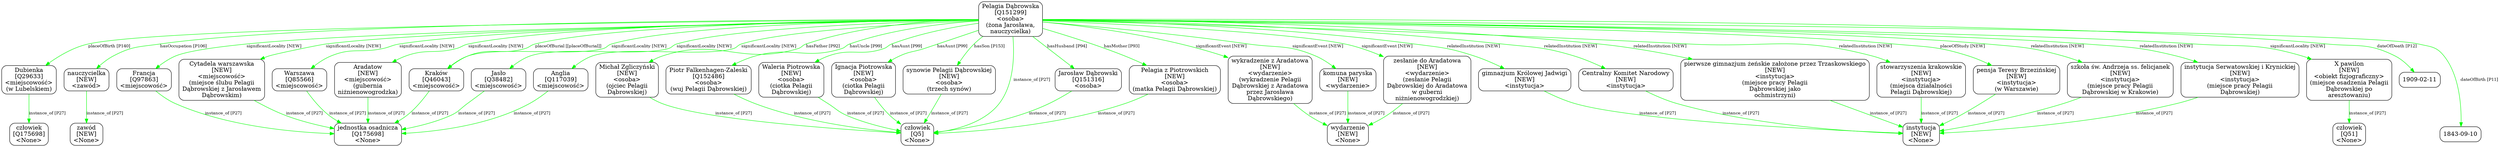 digraph {
	node [shape=box,
		style=rounded
	];
	edge [fontsize=10];
	"Pelagia Dąbrowska
[Q151299]
<osoba>
(żona Jarosława,
nauczycielka)"	[color=black,
		label="Pelagia Dąbrowska
[Q151299]
<osoba>
(żona Jarosława,
nauczycielka)"];
	"Jarosław Dąbrowski
[Q151316]
<osoba>"	[color=black,
		label="Jarosław Dąbrowski
[Q151316]
<osoba>"];
	"Pelagia Dąbrowska
[Q151299]
<osoba>
(żona Jarosława,
nauczycielka)" -> "Jarosław Dąbrowski
[Q151316]
<osoba>"	[color=green,
		label="hasHusband [P94]"];
	"Dubienka
[Q29633]
<miejscowość>
(w Lubelskiem)"	[color=black,
		label="Dubienka
[Q29633]
<miejscowość>
(w Lubelskiem)"];
	"Pelagia Dąbrowska
[Q151299]
<osoba>
(żona Jarosława,
nauczycielka)" -> "Dubienka
[Q29633]
<miejscowość>
(w Lubelskiem)"	[color=green,
		label="placeOfBirth [P140]"];
	"nauczycielka
[NEW]
<zawód>"	[color=black,
		label="nauczycielka
[NEW]
<zawód>"];
	"Pelagia Dąbrowska
[Q151299]
<osoba>
(żona Jarosława,
nauczycielka)" -> "nauczycielka
[NEW]
<zawód>"	[color=green,
		label="hasOccupation [P106]"];
	"pensja Teresy Brzezińskiej
[NEW]
<instytucja>
(w Warszawie)"	[color=black,
		label="pensja Teresy Brzezińskiej
[NEW]
<instytucja>
(w Warszawie)"];
	"Pelagia Dąbrowska
[Q151299]
<osoba>
(żona Jarosława,
nauczycielka)" -> "pensja Teresy Brzezińskiej
[NEW]
<instytucja>
(w Warszawie)"	[color=green,
		label="placeOfStudy [NEW]"];
	"synowie Pelagii Dąbrowskiej
[NEW]
<osoba>
(trzech synów)"	[color=black,
		label="synowie Pelagii Dąbrowskiej
[NEW]
<osoba>
(trzech synów)"];
	"Pelagia Dąbrowska
[Q151299]
<osoba>
(żona Jarosława,
nauczycielka)" -> "synowie Pelagii Dąbrowskiej
[NEW]
<osoba>
(trzech synów)"	[color=green,
		label="hasSon [P153]"];
	"gimnazjum Królowej Jadwigi
[NEW]
<instytucja>"	[color=black,
		label="gimnazjum Królowej Jadwigi
[NEW]
<instytucja>"];
	"Pelagia Dąbrowska
[Q151299]
<osoba>
(żona Jarosława,
nauczycielka)" -> "gimnazjum Królowej Jadwigi
[NEW]
<instytucja>"	[color=green,
		label="relatedInstitution [NEW]"];
	"komuna paryska
[NEW]
<wydarzenie>"	[color=black,
		label="komuna paryska
[NEW]
<wydarzenie>"];
	"Pelagia Dąbrowska
[Q151299]
<osoba>
(żona Jarosława,
nauczycielka)" -> "komuna paryska
[NEW]
<wydarzenie>"	[color=green,
		label="significantEvent [NEW]"];
	"Centralny Komitet Narodowy
[NEW]
<instytucja>"	[color=black,
		label="Centralny Komitet Narodowy
[NEW]
<instytucja>"];
	"Pelagia Dąbrowska
[Q151299]
<osoba>
(żona Jarosława,
nauczycielka)" -> "Centralny Komitet Narodowy
[NEW]
<instytucja>"	[color=green,
		label="relatedInstitution [NEW]"];
	"Kraków
[Q46043]
<miejscowość>"	[color=black,
		label="Kraków
[Q46043]
<miejscowość>"];
	"Pelagia Dąbrowska
[Q151299]
<osoba>
(żona Jarosława,
nauczycielka)" -> "Kraków
[Q46043]
<miejscowość>"	[color=green,
		label="significantLocality [NEW]"];
	"Pelagia Dąbrowska
[Q151299]
<osoba>
(żona Jarosława,
nauczycielka)" -> "Kraków
[Q46043]
<miejscowość>"	[color=green,
		label="placeOfBurial [[placeOfBurial]]"];
	"Jasło
[Q38482]
<miejscowość>"	[color=black,
		label="Jasło
[Q38482]
<miejscowość>"];
	"Pelagia Dąbrowska
[Q151299]
<osoba>
(żona Jarosława,
nauczycielka)" -> "Jasło
[Q38482]
<miejscowość>"	[color=green,
		label="significantLocality [NEW]"];
	"Anglia
[Q117039]
<miejscowość>"	[color=black,
		label="Anglia
[Q117039]
<miejscowość>"];
	"Pelagia Dąbrowska
[Q151299]
<osoba>
(żona Jarosława,
nauczycielka)" -> "Anglia
[Q117039]
<miejscowość>"	[color=green,
		label="significantLocality [NEW]"];
	"Francja
[Q97863]
<miejscowość>"	[color=black,
		label="Francja
[Q97863]
<miejscowość>"];
	"Pelagia Dąbrowska
[Q151299]
<osoba>
(żona Jarosława,
nauczycielka)" -> "Francja
[Q97863]
<miejscowość>"	[color=green,
		label="significantLocality [NEW]"];
	"Warszawa
[Q85566]
<miejscowość>"	[color=black,
		label="Warszawa
[Q85566]
<miejscowość>"];
	"Pelagia Dąbrowska
[Q151299]
<osoba>
(żona Jarosława,
nauczycielka)" -> "Warszawa
[Q85566]
<miejscowość>"	[color=green,
		label="significantLocality [NEW]"];
	"Aradatow
[NEW]
<miejscowość>
(gubernia
niżnienowogrodzka)"	[color=black,
		label="Aradatow
[NEW]
<miejscowość>
(gubernia
niżnienowogrodzka)"];
	"Pelagia Dąbrowska
[Q151299]
<osoba>
(żona Jarosława,
nauczycielka)" -> "Aradatow
[NEW]
<miejscowość>
(gubernia
niżnienowogrodzka)"	[color=green,
		label="significantLocality [NEW]"];
	"Pelagia z Piotrowskich
[NEW]
<osoba>
(matka Pelagii Dąbrowskiej)"	[color=black,
		label="Pelagia z Piotrowskich
[NEW]
<osoba>
(matka Pelagii Dąbrowskiej)"];
	"Pelagia Dąbrowska
[Q151299]
<osoba>
(żona Jarosława,
nauczycielka)" -> "Pelagia z Piotrowskich
[NEW]
<osoba>
(matka Pelagii Dąbrowskiej)"	[color=green,
		label="hasMother [P93]"];
	"Michał Zgliczyński
[NEW]
<osoba>
(ojciec Pelagii
Dąbrowskiej)"	[color=black,
		label="Michał Zgliczyński
[NEW]
<osoba>
(ojciec Pelagii
Dąbrowskiej)"];
	"Pelagia Dąbrowska
[Q151299]
<osoba>
(żona Jarosława,
nauczycielka)" -> "Michał Zgliczyński
[NEW]
<osoba>
(ojciec Pelagii
Dąbrowskiej)"	[color=green,
		label="hasFather [P92]"];
	"Waleria Piotrowska
[NEW]
<osoba>
(ciotka Pelagii
Dąbrowskiej)"	[color=black,
		label="Waleria Piotrowska
[NEW]
<osoba>
(ciotka Pelagii
Dąbrowskiej)"];
	"Pelagia Dąbrowska
[Q151299]
<osoba>
(żona Jarosława,
nauczycielka)" -> "Waleria Piotrowska
[NEW]
<osoba>
(ciotka Pelagii
Dąbrowskiej)"	[color=green,
		label="hasAunt [P99]"];
	"Ignacja Piotrowska
[NEW]
<osoba>
(ciotka Pelagii
Dąbrowskiej)"	[color=black,
		label="Ignacja Piotrowska
[NEW]
<osoba>
(ciotka Pelagii
Dąbrowskiej)"];
	"Pelagia Dąbrowska
[Q151299]
<osoba>
(żona Jarosława,
nauczycielka)" -> "Ignacja Piotrowska
[NEW]
<osoba>
(ciotka Pelagii
Dąbrowskiej)"	[color=green,
		label="hasAunt [P99]"];
	"Cytadela warszawska
[NEW]
<miejscowość>
(miejsce ślubu Pelagii
Dąbrowskiej z Jarosławem
Dąbrowskim)"	[color=black,
		label="Cytadela warszawska
[NEW]
<miejscowość>
(miejsce ślubu Pelagii
Dąbrowskiej z Jarosławem
Dąbrowskim)"];
	"Pelagia Dąbrowska
[Q151299]
<osoba>
(żona Jarosława,
nauczycielka)" -> "Cytadela warszawska
[NEW]
<miejscowość>
(miejsce ślubu Pelagii
Dąbrowskiej z Jarosławem
Dąbrowskim)"	[color=green,
		label="significantLocality [NEW]"];
	"zesłanie do Aradatowa
[NEW]
<wydarzenie>
(zesłanie Pelagii
Dąbrowskiej do Aradatowa
w guberni
niżnienowogrodzkiej)"	[color=black,
		label="zesłanie do Aradatowa
[NEW]
<wydarzenie>
(zesłanie Pelagii
Dąbrowskiej do Aradatowa
w guberni
niżnienowogrodzkiej)"];
	"Pelagia Dąbrowska
[Q151299]
<osoba>
(żona Jarosława,
nauczycielka)" -> "zesłanie do Aradatowa
[NEW]
<wydarzenie>
(zesłanie Pelagii
Dąbrowskiej do Aradatowa
w guberni
niżnienowogrodzkiej)"	[color=green,
		label="significantEvent [NEW]"];
	"wykradzenie z Aradatowa
[NEW]
<wydarzenie>
(wykradzenie Pelagii
Dąbrowskiej z Aradatowa
przez Jarosława
Dąbrowskiego)"	[color=black,
		label="wykradzenie z Aradatowa
[NEW]
<wydarzenie>
(wykradzenie Pelagii
Dąbrowskiej z Aradatowa
przez Jarosława
Dąbrowskiego)"];
	"Pelagia Dąbrowska
[Q151299]
<osoba>
(żona Jarosława,
nauczycielka)" -> "wykradzenie z Aradatowa
[NEW]
<wydarzenie>
(wykradzenie Pelagii
Dąbrowskiej z Aradatowa
przez Jarosława
Dąbrowskiego)"	[color=green,
		label="significantEvent [NEW]"];
	"pierwsze gimnazjum żeńskie założone przez Trzaskowskiego
[NEW]
<instytucja>
(miejsce pracy Pelagii
Dąbrowskiej jako
ochmistrzyni)"	[color=black,
		label="pierwsze gimnazjum żeńskie założone przez Trzaskowskiego
[NEW]
<instytucja>
(miejsce pracy Pelagii
Dąbrowskiej jako
ochmistrzyni)"];
	"Pelagia Dąbrowska
[Q151299]
<osoba>
(żona Jarosława,
nauczycielka)" -> "pierwsze gimnazjum żeńskie założone przez Trzaskowskiego
[NEW]
<instytucja>
(miejsce pracy Pelagii
Dąbrowskiej jako
ochmistrzyni)"	[color=green,
		label="relatedInstitution [NEW]"];
	"stowarzyszenia krakowskie
[NEW]
<instytucja>
(miejsca działalności
Pelagii Dąbrowskiej)"	[color=black,
		label="stowarzyszenia krakowskie
[NEW]
<instytucja>
(miejsca działalności
Pelagii Dąbrowskiej)"];
	"Pelagia Dąbrowska
[Q151299]
<osoba>
(żona Jarosława,
nauczycielka)" -> "stowarzyszenia krakowskie
[NEW]
<instytucja>
(miejsca działalności
Pelagii Dąbrowskiej)"	[color=green,
		label="relatedInstitution [NEW]"];
	"Piotr Falkenhagen-Zaleski
[Q152486]
<osoba>
(wuj Pelagii Dąbrowskiej)"	[color=black,
		label="Piotr Falkenhagen-Zaleski
[Q152486]
<osoba>
(wuj Pelagii Dąbrowskiej)"];
	"Pelagia Dąbrowska
[Q151299]
<osoba>
(żona Jarosława,
nauczycielka)" -> "Piotr Falkenhagen-Zaleski
[Q152486]
<osoba>
(wuj Pelagii Dąbrowskiej)"	[color=green,
		label="hasUncle [P99]"];
	"X pawilon
[NEW]
<obiekt fizjograficzny>
(miejsce osadzenia Pelagii
Dąbrowskiej po
aresztowaniu)"	[color=black,
		label="X pawilon
[NEW]
<obiekt fizjograficzny>
(miejsce osadzenia Pelagii
Dąbrowskiej po
aresztowaniu)"];
	"Pelagia Dąbrowska
[Q151299]
<osoba>
(żona Jarosława,
nauczycielka)" -> "X pawilon
[NEW]
<obiekt fizjograficzny>
(miejsce osadzenia Pelagii
Dąbrowskiej po
aresztowaniu)"	[color=green,
		label="significantLocality [NEW]"];
	"szkoła św. Andrzeja ss. felicjanek
[NEW]
<instytucja>
(miejsce pracy Pelagii
Dąbrowskiej w Krakowie)"	[color=black,
		label="szkoła św. Andrzeja ss. felicjanek
[NEW]
<instytucja>
(miejsce pracy Pelagii
Dąbrowskiej w Krakowie)"];
	"Pelagia Dąbrowska
[Q151299]
<osoba>
(żona Jarosława,
nauczycielka)" -> "szkoła św. Andrzeja ss. felicjanek
[NEW]
<instytucja>
(miejsce pracy Pelagii
Dąbrowskiej w Krakowie)"	[color=green,
		label="relatedInstitution [NEW]"];
	"instytucja Serwatowskiej i Krynickiej
[NEW]
<instytucja>
(miejsce pracy Pelagii
Dąbrowskiej)"	[color=black,
		label="instytucja Serwatowskiej i Krynickiej
[NEW]
<instytucja>
(miejsce pracy Pelagii
Dąbrowskiej)"];
	"Pelagia Dąbrowska
[Q151299]
<osoba>
(żona Jarosława,
nauczycielka)" -> "instytucja Serwatowskiej i Krynickiej
[NEW]
<instytucja>
(miejsce pracy Pelagii
Dąbrowskiej)"	[color=green,
		label="relatedInstitution [NEW]"];
	"Pelagia Dąbrowska
[Q151299]
<osoba>
(żona Jarosława,
nauczycielka)" -> "człowiek
[Q5]
<None>"	[color=green,
		label="instance_of [P27]"];
	"Pelagia Dąbrowska
[Q151299]
<osoba>
(żona Jarosława,
nauczycielka)" -> "1909-02-11"	[color=green,
		label="dateOfDeath [P12]",
		minlen=1];
	"Pelagia Dąbrowska
[Q151299]
<osoba>
(żona Jarosława,
nauczycielka)" -> "1843-09-10"	[color=green,
		label="dateOfBirth [P11]",
		minlen=2];
	"Jarosław Dąbrowski
[Q151316]
<osoba>" -> "człowiek
[Q5]
<None>"	[color=green,
		label="instance_of [P27]"];
	"Dubienka
[Q29633]
<miejscowość>
(w Lubelskiem)" -> "człowiek
[Q175698]
<None>"	[color=green,
		label="instance_of [P27]",
		minlen=1];
	"nauczycielka
[NEW]
<zawód>" -> "zawód
[NEW]
<None>"	[color=green,
		label="instance_of [P27]",
		minlen=1];
	"pensja Teresy Brzezińskiej
[NEW]
<instytucja>
(w Warszawie)" -> "instytucja
[NEW]
<None>"	[color=green,
		label="instance_of [P27]"];
	"synowie Pelagii Dąbrowskiej
[NEW]
<osoba>
(trzech synów)" -> "człowiek
[Q5]
<None>"	[color=green,
		label="instance_of [P27]"];
	"gimnazjum Królowej Jadwigi
[NEW]
<instytucja>" -> "instytucja
[NEW]
<None>"	[color=green,
		label="instance_of [P27]"];
	"komuna paryska
[NEW]
<wydarzenie>" -> "wydarzenie
[NEW]
<None>"	[color=green,
		label="instance_of [P27]"];
	"Centralny Komitet Narodowy
[NEW]
<instytucja>" -> "instytucja
[NEW]
<None>"	[color=green,
		label="instance_of [P27]"];
	"Kraków
[Q46043]
<miejscowość>" -> "jednostka osadnicza
[Q175698]
<None>"	[color=green,
		label="instance_of [P27]"];
	"Jasło
[Q38482]
<miejscowość>" -> "jednostka osadnicza
[Q175698]
<None>"	[color=green,
		label="instance_of [P27]"];
	"Anglia
[Q117039]
<miejscowość>" -> "jednostka osadnicza
[Q175698]
<None>"	[color=green,
		label="instance_of [P27]"];
	"Francja
[Q97863]
<miejscowość>" -> "jednostka osadnicza
[Q175698]
<None>"	[color=green,
		label="instance_of [P27]"];
	"Warszawa
[Q85566]
<miejscowość>" -> "jednostka osadnicza
[Q175698]
<None>"	[color=green,
		label="instance_of [P27]"];
	"Aradatow
[NEW]
<miejscowość>
(gubernia
niżnienowogrodzka)" -> "jednostka osadnicza
[Q175698]
<None>"	[color=green,
		label="instance_of [P27]"];
	"Pelagia z Piotrowskich
[NEW]
<osoba>
(matka Pelagii Dąbrowskiej)" -> "człowiek
[Q5]
<None>"	[color=green,
		label="instance_of [P27]"];
	"Michał Zgliczyński
[NEW]
<osoba>
(ojciec Pelagii
Dąbrowskiej)" -> "człowiek
[Q5]
<None>"	[color=green,
		label="instance_of [P27]"];
	"Waleria Piotrowska
[NEW]
<osoba>
(ciotka Pelagii
Dąbrowskiej)" -> "człowiek
[Q5]
<None>"	[color=green,
		label="instance_of [P27]"];
	"Ignacja Piotrowska
[NEW]
<osoba>
(ciotka Pelagii
Dąbrowskiej)" -> "człowiek
[Q5]
<None>"	[color=green,
		label="instance_of [P27]"];
	"Cytadela warszawska
[NEW]
<miejscowość>
(miejsce ślubu Pelagii
Dąbrowskiej z Jarosławem
Dąbrowskim)" -> "jednostka osadnicza
[Q175698]
<None>"	[color=green,
		label="instance_of [P27]"];
	"zesłanie do Aradatowa
[NEW]
<wydarzenie>
(zesłanie Pelagii
Dąbrowskiej do Aradatowa
w guberni
niżnienowogrodzkiej)" -> "wydarzenie
[NEW]
<None>"	[color=green,
		label="instance_of [P27]"];
	"wykradzenie z Aradatowa
[NEW]
<wydarzenie>
(wykradzenie Pelagii
Dąbrowskiej z Aradatowa
przez Jarosława
Dąbrowskiego)" -> "wydarzenie
[NEW]
<None>"	[color=green,
		label="instance_of [P27]"];
	"pierwsze gimnazjum żeńskie założone przez Trzaskowskiego
[NEW]
<instytucja>
(miejsce pracy Pelagii
Dąbrowskiej jako
ochmistrzyni)" -> "instytucja
[NEW]
<None>"	[color=green,
		label="instance_of [P27]"];
	"stowarzyszenia krakowskie
[NEW]
<instytucja>
(miejsca działalności
Pelagii Dąbrowskiej)" -> "instytucja
[NEW]
<None>"	[color=green,
		label="instance_of [P27]"];
	"Piotr Falkenhagen-Zaleski
[Q152486]
<osoba>
(wuj Pelagii Dąbrowskiej)" -> "człowiek
[Q5]
<None>"	[color=green,
		label="instance_of [P27]"];
	"X pawilon
[NEW]
<obiekt fizjograficzny>
(miejsce osadzenia Pelagii
Dąbrowskiej po
aresztowaniu)" -> "człowiek
[Q51]
<None>"	[color=green,
		label="instance_of [P27]",
		minlen=1];
	"szkoła św. Andrzeja ss. felicjanek
[NEW]
<instytucja>
(miejsce pracy Pelagii
Dąbrowskiej w Krakowie)" -> "instytucja
[NEW]
<None>"	[color=green,
		label="instance_of [P27]"];
	"instytucja Serwatowskiej i Krynickiej
[NEW]
<instytucja>
(miejsce pracy Pelagii
Dąbrowskiej)" -> "instytucja
[NEW]
<None>"	[color=green,
		label="instance_of [P27]"];
}
